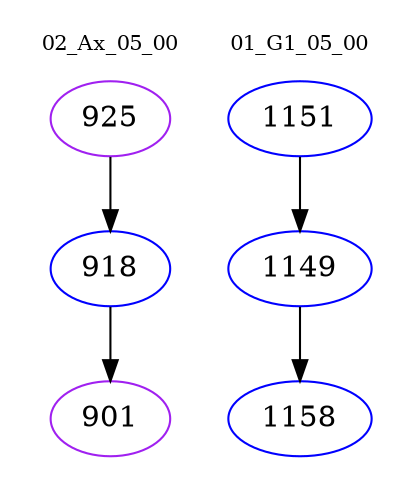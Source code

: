 digraph{
subgraph cluster_0 {
color = white
label = "02_Ax_05_00";
fontsize=10;
T0_925 [label="925", color="purple"]
T0_925 -> T0_918 [color="black"]
T0_918 [label="918", color="blue"]
T0_918 -> T0_901 [color="black"]
T0_901 [label="901", color="purple"]
}
subgraph cluster_1 {
color = white
label = "01_G1_05_00";
fontsize=10;
T1_1151 [label="1151", color="blue"]
T1_1151 -> T1_1149 [color="black"]
T1_1149 [label="1149", color="blue"]
T1_1149 -> T1_1158 [color="black"]
T1_1158 [label="1158", color="blue"]
}
}
